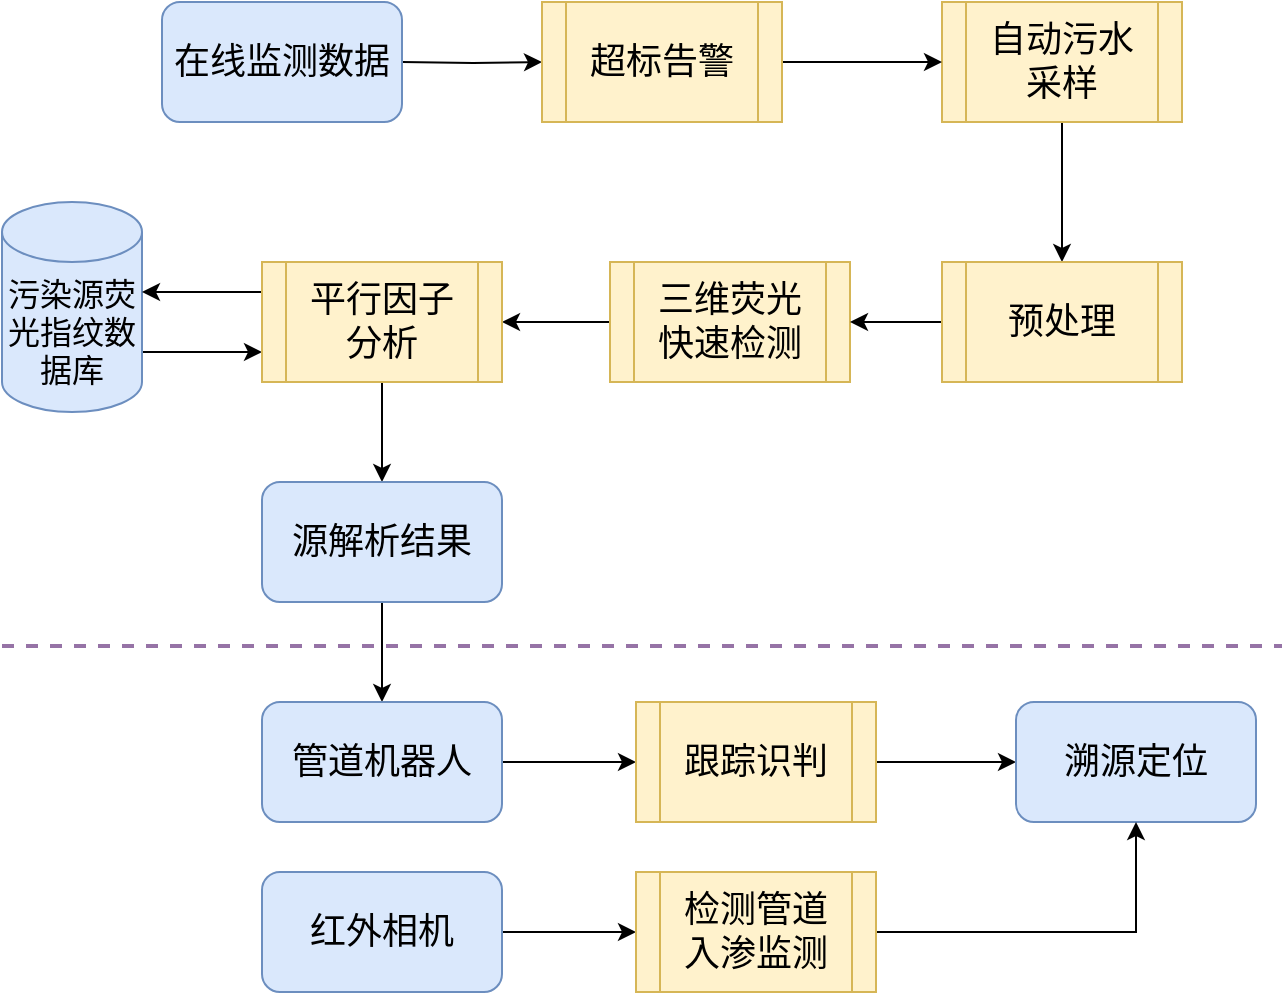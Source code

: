 <mxfile version="14.6.13" type="github">
  <diagram id="LY_-0VuARTMJARn0iHrJ" name="Page-1">
    <mxGraphModel dx="868" dy="450" grid="1" gridSize="10" guides="1" tooltips="1" connect="1" arrows="1" fold="1" page="1" pageScale="1" pageWidth="827" pageHeight="1169" math="0" shadow="0">
      <root>
        <mxCell id="0" />
        <mxCell id="1" parent="0" />
        <mxCell id="QE7Bl5ZxDWa1Gksq_pt1-7" style="edgeStyle=orthogonalEdgeStyle;rounded=0;orthogonalLoop=1;jettySize=auto;html=1;exitX=1;exitY=0.5;exitDx=0;exitDy=0;entryX=0;entryY=0.5;entryDx=0;entryDy=0;" parent="1" target="QE7Bl5ZxDWa1Gksq_pt1-5" edge="1">
          <mxGeometry relative="1" as="geometry">
            <mxPoint x="250" y="180" as="sourcePoint" />
          </mxGeometry>
        </mxCell>
        <mxCell id="QE7Bl5ZxDWa1Gksq_pt1-14" style="edgeStyle=orthogonalEdgeStyle;rounded=0;orthogonalLoop=1;jettySize=auto;html=1;exitX=0.5;exitY=1;exitDx=0;exitDy=0;entryX=0.5;entryY=0;entryDx=0;entryDy=0;" parent="1" source="QE7Bl5ZxDWa1Gksq_pt1-4" target="QE7Bl5ZxDWa1Gksq_pt1-13" edge="1">
          <mxGeometry relative="1" as="geometry" />
        </mxCell>
        <mxCell id="QE7Bl5ZxDWa1Gksq_pt1-4" value="&lt;font style=&quot;font-size: 18px&quot;&gt;自动污水&lt;br&gt;采样&lt;/font&gt;" style="shape=process;whiteSpace=wrap;html=1;backgroundOutline=1;fillColor=#fff2cc;strokeColor=#d6b656;" parent="1" vertex="1">
          <mxGeometry x="520" y="150" width="120" height="60" as="geometry" />
        </mxCell>
        <mxCell id="QE7Bl5ZxDWa1Gksq_pt1-8" style="edgeStyle=orthogonalEdgeStyle;rounded=0;orthogonalLoop=1;jettySize=auto;html=1;exitX=1;exitY=0.5;exitDx=0;exitDy=0;" parent="1" source="QE7Bl5ZxDWa1Gksq_pt1-5" target="QE7Bl5ZxDWa1Gksq_pt1-4" edge="1">
          <mxGeometry relative="1" as="geometry" />
        </mxCell>
        <mxCell id="QE7Bl5ZxDWa1Gksq_pt1-5" value="&lt;font style=&quot;font-size: 18px&quot;&gt;超标告警&lt;/font&gt;" style="shape=process;whiteSpace=wrap;html=1;backgroundOutline=1;fillColor=#fff2cc;strokeColor=#d6b656;" parent="1" vertex="1">
          <mxGeometry x="320" y="150" width="120" height="60" as="geometry" />
        </mxCell>
        <mxCell id="QE7Bl5ZxDWa1Gksq_pt1-32" style="edgeStyle=orthogonalEdgeStyle;rounded=0;orthogonalLoop=1;jettySize=auto;html=1;exitX=1;exitY=0;exitDx=0;exitDy=71.25;exitPerimeter=0;entryX=0;entryY=0.75;entryDx=0;entryDy=0;strokeWidth=1;" parent="1" source="QE7Bl5ZxDWa1Gksq_pt1-6" target="QE7Bl5ZxDWa1Gksq_pt1-16" edge="1">
          <mxGeometry relative="1" as="geometry">
            <Array as="points">
              <mxPoint x="120" y="325" />
            </Array>
          </mxGeometry>
        </mxCell>
        <mxCell id="QE7Bl5ZxDWa1Gksq_pt1-6" value="&lt;font style=&quot;font-size: 16px&quot;&gt;污染源荧光指纹数据库&lt;/font&gt;" style="shape=cylinder3;whiteSpace=wrap;html=1;boundedLbl=1;backgroundOutline=1;size=15;fillColor=#dae8fc;strokeColor=#6c8ebf;fontSize=16;" parent="1" vertex="1">
          <mxGeometry x="50" y="250" width="70" height="105" as="geometry" />
        </mxCell>
        <mxCell id="QE7Bl5ZxDWa1Gksq_pt1-11" value="&lt;span&gt;&lt;font style=&quot;font-size: 18px&quot;&gt;在线监测数据&lt;/font&gt;&lt;/span&gt;" style="rounded=1;whiteSpace=wrap;html=1;fillColor=#dae8fc;strokeColor=#6c8ebf;" parent="1" vertex="1">
          <mxGeometry x="130" y="150" width="120" height="60" as="geometry" />
        </mxCell>
        <mxCell id="QE7Bl5ZxDWa1Gksq_pt1-19" style="edgeStyle=orthogonalEdgeStyle;rounded=0;orthogonalLoop=1;jettySize=auto;html=1;exitX=0;exitY=0.5;exitDx=0;exitDy=0;entryX=1;entryY=0.5;entryDx=0;entryDy=0;" parent="1" source="QE7Bl5ZxDWa1Gksq_pt1-12" target="QE7Bl5ZxDWa1Gksq_pt1-16" edge="1">
          <mxGeometry relative="1" as="geometry" />
        </mxCell>
        <mxCell id="QE7Bl5ZxDWa1Gksq_pt1-12" value="&lt;font style=&quot;font-size: 18px&quot;&gt;三维荧光&lt;br&gt;快速检测&lt;/font&gt;" style="shape=process;whiteSpace=wrap;html=1;backgroundOutline=1;fillColor=#fff2cc;strokeColor=#d6b656;" parent="1" vertex="1">
          <mxGeometry x="354" y="280" width="120" height="60" as="geometry" />
        </mxCell>
        <mxCell id="QE7Bl5ZxDWa1Gksq_pt1-15" style="edgeStyle=orthogonalEdgeStyle;rounded=0;orthogonalLoop=1;jettySize=auto;html=1;exitX=0;exitY=0.5;exitDx=0;exitDy=0;entryX=1;entryY=0.5;entryDx=0;entryDy=0;" parent="1" source="QE7Bl5ZxDWa1Gksq_pt1-13" target="QE7Bl5ZxDWa1Gksq_pt1-12" edge="1">
          <mxGeometry relative="1" as="geometry" />
        </mxCell>
        <mxCell id="QE7Bl5ZxDWa1Gksq_pt1-13" value="&lt;font style=&quot;font-size: 18px&quot;&gt;预处理&lt;/font&gt;" style="shape=process;whiteSpace=wrap;html=1;backgroundOutline=1;fillColor=#fff2cc;strokeColor=#d6b656;" parent="1" vertex="1">
          <mxGeometry x="520" y="280" width="120" height="60" as="geometry" />
        </mxCell>
        <mxCell id="QE7Bl5ZxDWa1Gksq_pt1-20" style="edgeStyle=orthogonalEdgeStyle;rounded=0;orthogonalLoop=1;jettySize=auto;html=1;exitX=0;exitY=0.25;exitDx=0;exitDy=0;" parent="1" source="QE7Bl5ZxDWa1Gksq_pt1-16" edge="1">
          <mxGeometry relative="1" as="geometry">
            <mxPoint x="120" y="295" as="targetPoint" />
          </mxGeometry>
        </mxCell>
        <mxCell id="QE7Bl5ZxDWa1Gksq_pt1-23" style="edgeStyle=orthogonalEdgeStyle;rounded=0;orthogonalLoop=1;jettySize=auto;html=1;exitX=0.5;exitY=1;exitDx=0;exitDy=0;entryX=0.5;entryY=0;entryDx=0;entryDy=0;" parent="1" source="QE7Bl5ZxDWa1Gksq_pt1-16" target="QE7Bl5ZxDWa1Gksq_pt1-22" edge="1">
          <mxGeometry relative="1" as="geometry" />
        </mxCell>
        <mxCell id="QE7Bl5ZxDWa1Gksq_pt1-16" value="&lt;font style=&quot;font-size: 18px&quot;&gt;平行因子&lt;br&gt;分析&lt;/font&gt;" style="shape=process;whiteSpace=wrap;html=1;backgroundOutline=1;fillColor=#fff2cc;strokeColor=#d6b656;" parent="1" vertex="1">
          <mxGeometry x="180" y="280" width="120" height="60" as="geometry" />
        </mxCell>
        <mxCell id="QE7Bl5ZxDWa1Gksq_pt1-30" style="edgeStyle=orthogonalEdgeStyle;rounded=0;orthogonalLoop=1;jettySize=auto;html=1;exitX=0.5;exitY=1;exitDx=0;exitDy=0;entryX=0.5;entryY=0;entryDx=0;entryDy=0;strokeWidth=1;" parent="1" source="QE7Bl5ZxDWa1Gksq_pt1-22" target="QE7Bl5ZxDWa1Gksq_pt1-24" edge="1">
          <mxGeometry relative="1" as="geometry" />
        </mxCell>
        <mxCell id="QE7Bl5ZxDWa1Gksq_pt1-22" value="&lt;font style=&quot;font-size: 18px&quot;&gt;源解析结果&lt;/font&gt;" style="rounded=1;whiteSpace=wrap;html=1;fillColor=#dae8fc;strokeColor=#6c8ebf;" parent="1" vertex="1">
          <mxGeometry x="180" y="390" width="120" height="60" as="geometry" />
        </mxCell>
        <mxCell id="QE7Bl5ZxDWa1Gksq_pt1-26" style="edgeStyle=orthogonalEdgeStyle;rounded=0;orthogonalLoop=1;jettySize=auto;html=1;exitX=1;exitY=0.5;exitDx=0;exitDy=0;entryX=0;entryY=0.5;entryDx=0;entryDy=0;" parent="1" source="QE7Bl5ZxDWa1Gksq_pt1-24" target="QE7Bl5ZxDWa1Gksq_pt1-25" edge="1">
          <mxGeometry relative="1" as="geometry" />
        </mxCell>
        <mxCell id="QE7Bl5ZxDWa1Gksq_pt1-24" value="&lt;font style=&quot;font-size: 18px&quot;&gt;管道机器人&lt;/font&gt;" style="rounded=1;whiteSpace=wrap;html=1;fillColor=#dae8fc;strokeColor=#6c8ebf;" parent="1" vertex="1">
          <mxGeometry x="180" y="500" width="120" height="60" as="geometry" />
        </mxCell>
        <mxCell id="QE7Bl5ZxDWa1Gksq_pt1-29" style="edgeStyle=orthogonalEdgeStyle;rounded=0;orthogonalLoop=1;jettySize=auto;html=1;exitX=1;exitY=0.5;exitDx=0;exitDy=0;entryX=0;entryY=0.5;entryDx=0;entryDy=0;strokeWidth=1;" parent="1" source="QE7Bl5ZxDWa1Gksq_pt1-25" target="QE7Bl5ZxDWa1Gksq_pt1-28" edge="1">
          <mxGeometry relative="1" as="geometry" />
        </mxCell>
        <mxCell id="QE7Bl5ZxDWa1Gksq_pt1-25" value="&lt;font style=&quot;font-size: 18px&quot;&gt;跟踪识判&lt;/font&gt;" style="shape=process;whiteSpace=wrap;html=1;backgroundOutline=1;fillColor=#fff2cc;strokeColor=#d6b656;" parent="1" vertex="1">
          <mxGeometry x="367" y="500" width="120" height="60" as="geometry" />
        </mxCell>
        <mxCell id="QE7Bl5ZxDWa1Gksq_pt1-27" value="" style="endArrow=none;dashed=1;html=1;strokeWidth=2;fillColor=#e1d5e7;strokeColor=#9673a6;" parent="1" edge="1">
          <mxGeometry width="50" height="50" relative="1" as="geometry">
            <mxPoint x="50" y="472" as="sourcePoint" />
            <mxPoint x="690" y="472" as="targetPoint" />
          </mxGeometry>
        </mxCell>
        <mxCell id="QE7Bl5ZxDWa1Gksq_pt1-28" value="&lt;font style=&quot;font-size: 18px&quot;&gt;溯源定位&lt;/font&gt;" style="rounded=1;whiteSpace=wrap;html=1;fillColor=#dae8fc;strokeColor=#6c8ebf;" parent="1" vertex="1">
          <mxGeometry x="557" y="500" width="120" height="60" as="geometry" />
        </mxCell>
        <mxCell id="-rVO8imEFM4ahqoR8gR7-3" style="edgeStyle=orthogonalEdgeStyle;rounded=0;orthogonalLoop=1;jettySize=auto;html=1;exitX=1;exitY=0.5;exitDx=0;exitDy=0;" edge="1" parent="1" source="-rVO8imEFM4ahqoR8gR7-1" target="-rVO8imEFM4ahqoR8gR7-2">
          <mxGeometry relative="1" as="geometry" />
        </mxCell>
        <mxCell id="-rVO8imEFM4ahqoR8gR7-1" value="&lt;span style=&quot;font-size: 18px&quot;&gt;红外相机&lt;/span&gt;" style="rounded=1;whiteSpace=wrap;html=1;fillColor=#dae8fc;strokeColor=#6c8ebf;" vertex="1" parent="1">
          <mxGeometry x="180" y="585" width="120" height="60" as="geometry" />
        </mxCell>
        <mxCell id="-rVO8imEFM4ahqoR8gR7-5" style="edgeStyle=orthogonalEdgeStyle;rounded=0;orthogonalLoop=1;jettySize=auto;html=1;exitX=1;exitY=0.5;exitDx=0;exitDy=0;" edge="1" parent="1" source="-rVO8imEFM4ahqoR8gR7-2" target="QE7Bl5ZxDWa1Gksq_pt1-28">
          <mxGeometry relative="1" as="geometry" />
        </mxCell>
        <mxCell id="-rVO8imEFM4ahqoR8gR7-2" value="&lt;font style=&quot;font-size: 18px&quot;&gt;检测管道&lt;br&gt;入渗监测&lt;br&gt;&lt;/font&gt;" style="shape=process;whiteSpace=wrap;html=1;backgroundOutline=1;fillColor=#fff2cc;strokeColor=#d6b656;" vertex="1" parent="1">
          <mxGeometry x="367" y="585" width="120" height="60" as="geometry" />
        </mxCell>
      </root>
    </mxGraphModel>
  </diagram>
</mxfile>
